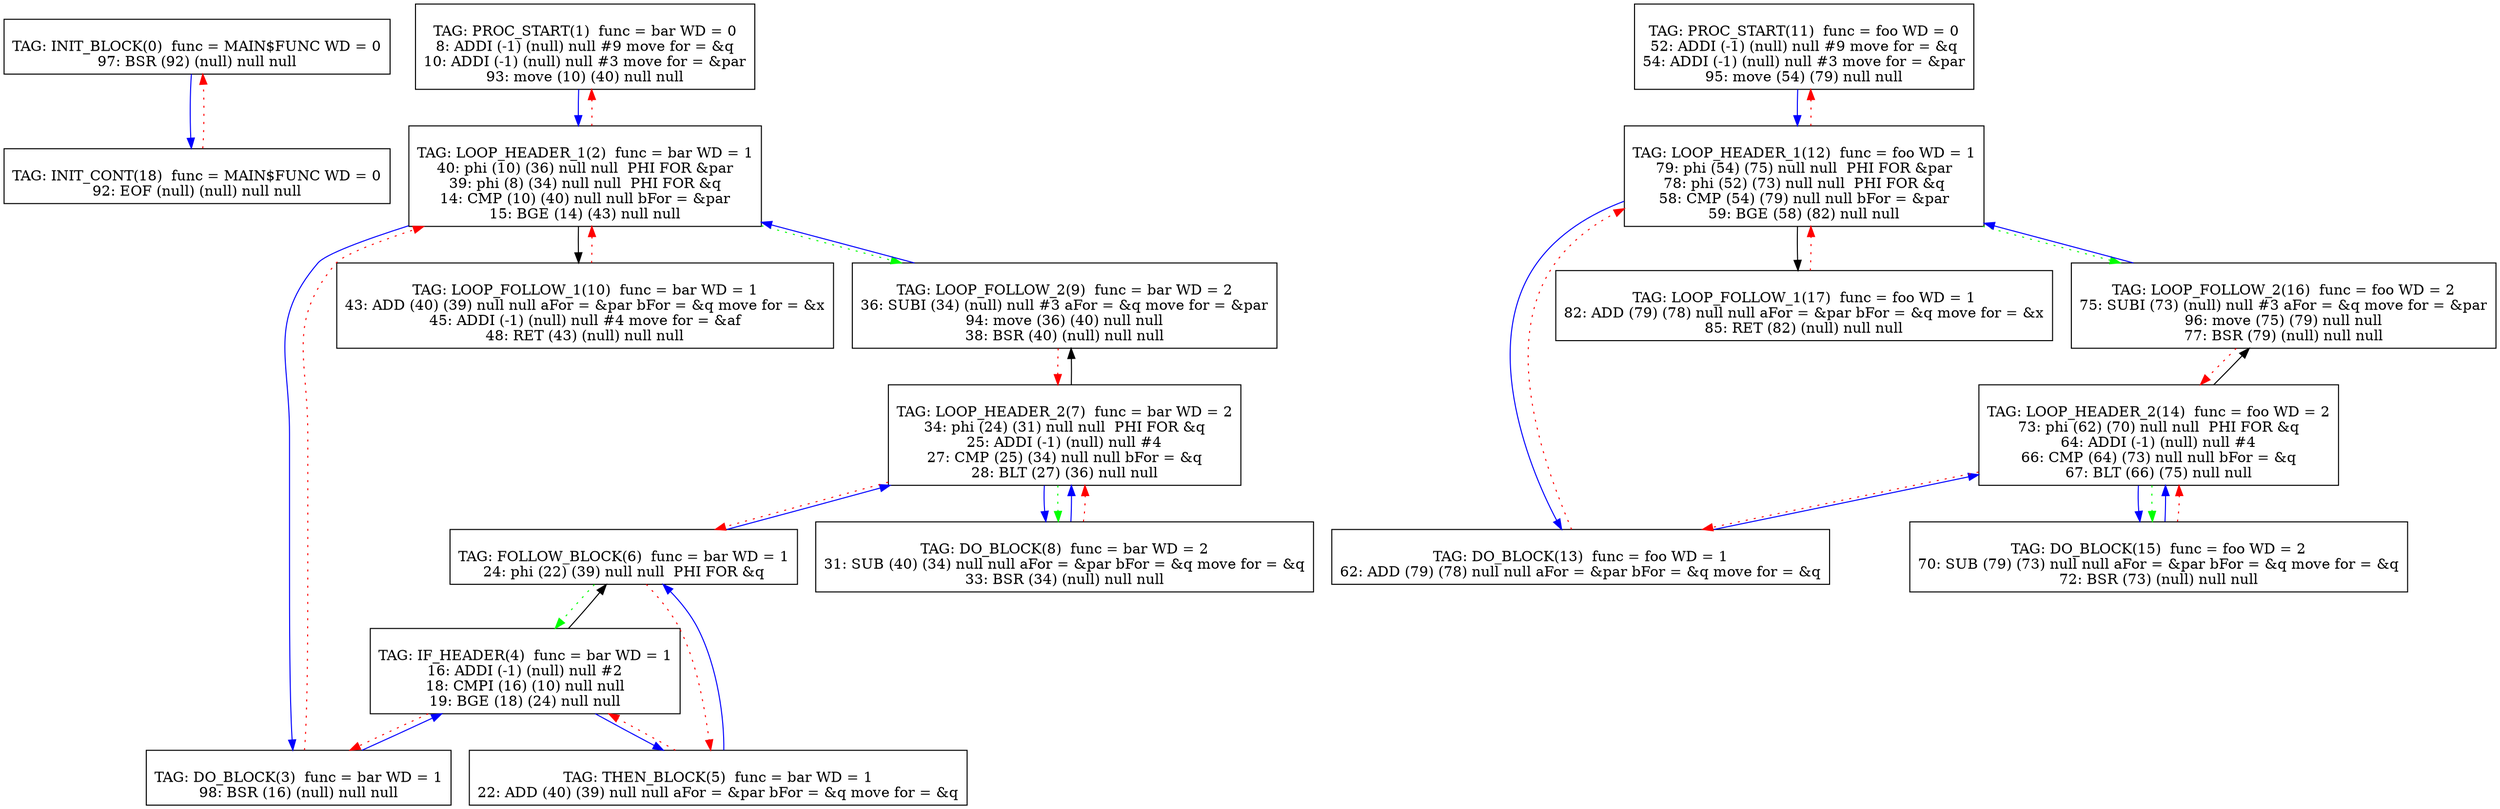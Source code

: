 digraph {
0[label="
TAG: INIT_BLOCK(0)  func = MAIN$FUNC WD = 0
97: BSR (92) (null) null null
"];
0[shape=box];
0 -> 18[color=blue]
1[label="
TAG: PROC_START(1)  func = bar WD = 0
8: ADDI (-1) (null) null #9 move for = &q
10: ADDI (-1) (null) null #3 move for = &par
93: move (10) (40) null null
"];
1[shape=box];
1 -> 2[color=blue]
2[label="
TAG: LOOP_HEADER_1(2)  func = bar WD = 1
40: phi (10) (36) null null  PHI FOR &par
39: phi (8) (34) null null  PHI FOR &q
14: CMP (10) (40) null null bFor = &par
15: BGE (14) (43) null null
"];
2[shape=box];
2 -> 3[color=blue]
2 -> 10[color=black]
2 -> 1[color=red][style=dotted]
2 -> 9[color=green][style=dotted]
3[label="
TAG: DO_BLOCK(3)  func = bar WD = 1
98: BSR (16) (null) null null
"];
3[shape=box];
3 -> 4[color=blue]
3 -> 2[color=red][style=dotted]
4[label="
TAG: IF_HEADER(4)  func = bar WD = 1
16: ADDI (-1) (null) null #2
18: CMPI (16) (10) null null
19: BGE (18) (24) null null
"];
4[shape=box];
4 -> 5[color=blue]
4 -> 6[color=black]
4 -> 3[color=red][style=dotted]
5[label="
TAG: THEN_BLOCK(5)  func = bar WD = 1
22: ADD (40) (39) null null aFor = &par bFor = &q move for = &q
"];
5[shape=box];
5 -> 6[color=blue]
5 -> 4[color=red][style=dotted]
6[label="
TAG: FOLLOW_BLOCK(6)  func = bar WD = 1
24: phi (22) (39) null null  PHI FOR &q
"];
6[shape=box];
6 -> 7[color=blue]
6 -> 5[color=red][style=dotted]
6 -> 4[color=green][style=dotted]
7[label="
TAG: LOOP_HEADER_2(7)  func = bar WD = 2
34: phi (24) (31) null null  PHI FOR &q
25: ADDI (-1) (null) null #4
27: CMP (25) (34) null null bFor = &q
28: BLT (27) (36) null null
"];
7[shape=box];
7 -> 8[color=blue]
7 -> 9[color=black]
7 -> 6[color=red][style=dotted]
7 -> 8[color=green][style=dotted]
8[label="
TAG: DO_BLOCK(8)  func = bar WD = 2
31: SUB (40) (34) null null aFor = &par bFor = &q move for = &q
33: BSR (34) (null) null null
"];
8[shape=box];
8 -> 7[color=blue]
8 -> 7[color=red][style=dotted]
9[label="
TAG: LOOP_FOLLOW_2(9)  func = bar WD = 2
36: SUBI (34) (null) null #3 aFor = &q move for = &par
94: move (36) (40) null null
38: BSR (40) (null) null null
"];
9[shape=box];
9 -> 2[color=blue]
9 -> 7[color=red][style=dotted]
10[label="
TAG: LOOP_FOLLOW_1(10)  func = bar WD = 1
43: ADD (40) (39) null null aFor = &par bFor = &q move for = &x
45: ADDI (-1) (null) null #4 move for = &af
48: RET (43) (null) null null
"];
10[shape=box];
10 -> 2[color=red][style=dotted]
11[label="
TAG: PROC_START(11)  func = foo WD = 0
52: ADDI (-1) (null) null #9 move for = &q
54: ADDI (-1) (null) null #3 move for = &par
95: move (54) (79) null null
"];
11[shape=box];
11 -> 12[color=blue]
12[label="
TAG: LOOP_HEADER_1(12)  func = foo WD = 1
79: phi (54) (75) null null  PHI FOR &par
78: phi (52) (73) null null  PHI FOR &q
58: CMP (54) (79) null null bFor = &par
59: BGE (58) (82) null null
"];
12[shape=box];
12 -> 13[color=blue]
12 -> 17[color=black]
12 -> 11[color=red][style=dotted]
12 -> 16[color=green][style=dotted]
13[label="
TAG: DO_BLOCK(13)  func = foo WD = 1
62: ADD (79) (78) null null aFor = &par bFor = &q move for = &q
"];
13[shape=box];
13 -> 14[color=blue]
13 -> 12[color=red][style=dotted]
14[label="
TAG: LOOP_HEADER_2(14)  func = foo WD = 2
73: phi (62) (70) null null  PHI FOR &q
64: ADDI (-1) (null) null #4
66: CMP (64) (73) null null bFor = &q
67: BLT (66) (75) null null
"];
14[shape=box];
14 -> 15[color=blue]
14 -> 16[color=black]
14 -> 13[color=red][style=dotted]
14 -> 15[color=green][style=dotted]
15[label="
TAG: DO_BLOCK(15)  func = foo WD = 2
70: SUB (79) (73) null null aFor = &par bFor = &q move for = &q
72: BSR (73) (null) null null
"];
15[shape=box];
15 -> 14[color=blue]
15 -> 14[color=red][style=dotted]
16[label="
TAG: LOOP_FOLLOW_2(16)  func = foo WD = 2
75: SUBI (73) (null) null #3 aFor = &q move for = &par
96: move (75) (79) null null
77: BSR (79) (null) null null
"];
16[shape=box];
16 -> 12[color=blue]
16 -> 14[color=red][style=dotted]
17[label="
TAG: LOOP_FOLLOW_1(17)  func = foo WD = 1
82: ADD (79) (78) null null aFor = &par bFor = &q move for = &x
85: RET (82) (null) null null
"];
17[shape=box];
17 -> 12[color=red][style=dotted]
18[label="
TAG: INIT_CONT(18)  func = MAIN$FUNC WD = 0
92: EOF (null) (null) null null
"];
18[shape=box];
18 -> 0[color=red][style=dotted]
}
